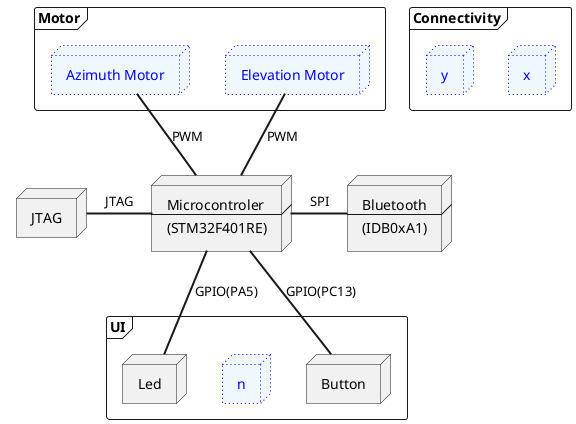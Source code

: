@startuml
node MCU [
Microcontroler
----
(STM32F401RE)
]
node JTAG

node BLE[
Bluetooth
----
(IDB0xA1)
]
frame UI {
node  n #aliceblue;line:blue;line.dotted;text:blue
node Button
node Led
}

frame Connectivity {
node  x #aliceblue;line:blue;line.dotted;text:blue
node  y #aliceblue;line:blue;line.dotted;text:blue
}

frame Motor {
node M1 #aliceblue;line:blue;line.dotted;text:blue [
Elevation Motor
] 
node M2 #aliceblue;line:blue;line.dotted;text:blue [
Azimuth Motor
] 
}

MCU =left= JTAG : JTAG
MCU =up= Button : GPIO(PC13)
MCU == Led : GPIO(PA5)
MCU =right= BLE : SPI
MCU =up= M1 : PWM
MCU =up= M2 : PWM
@enduml